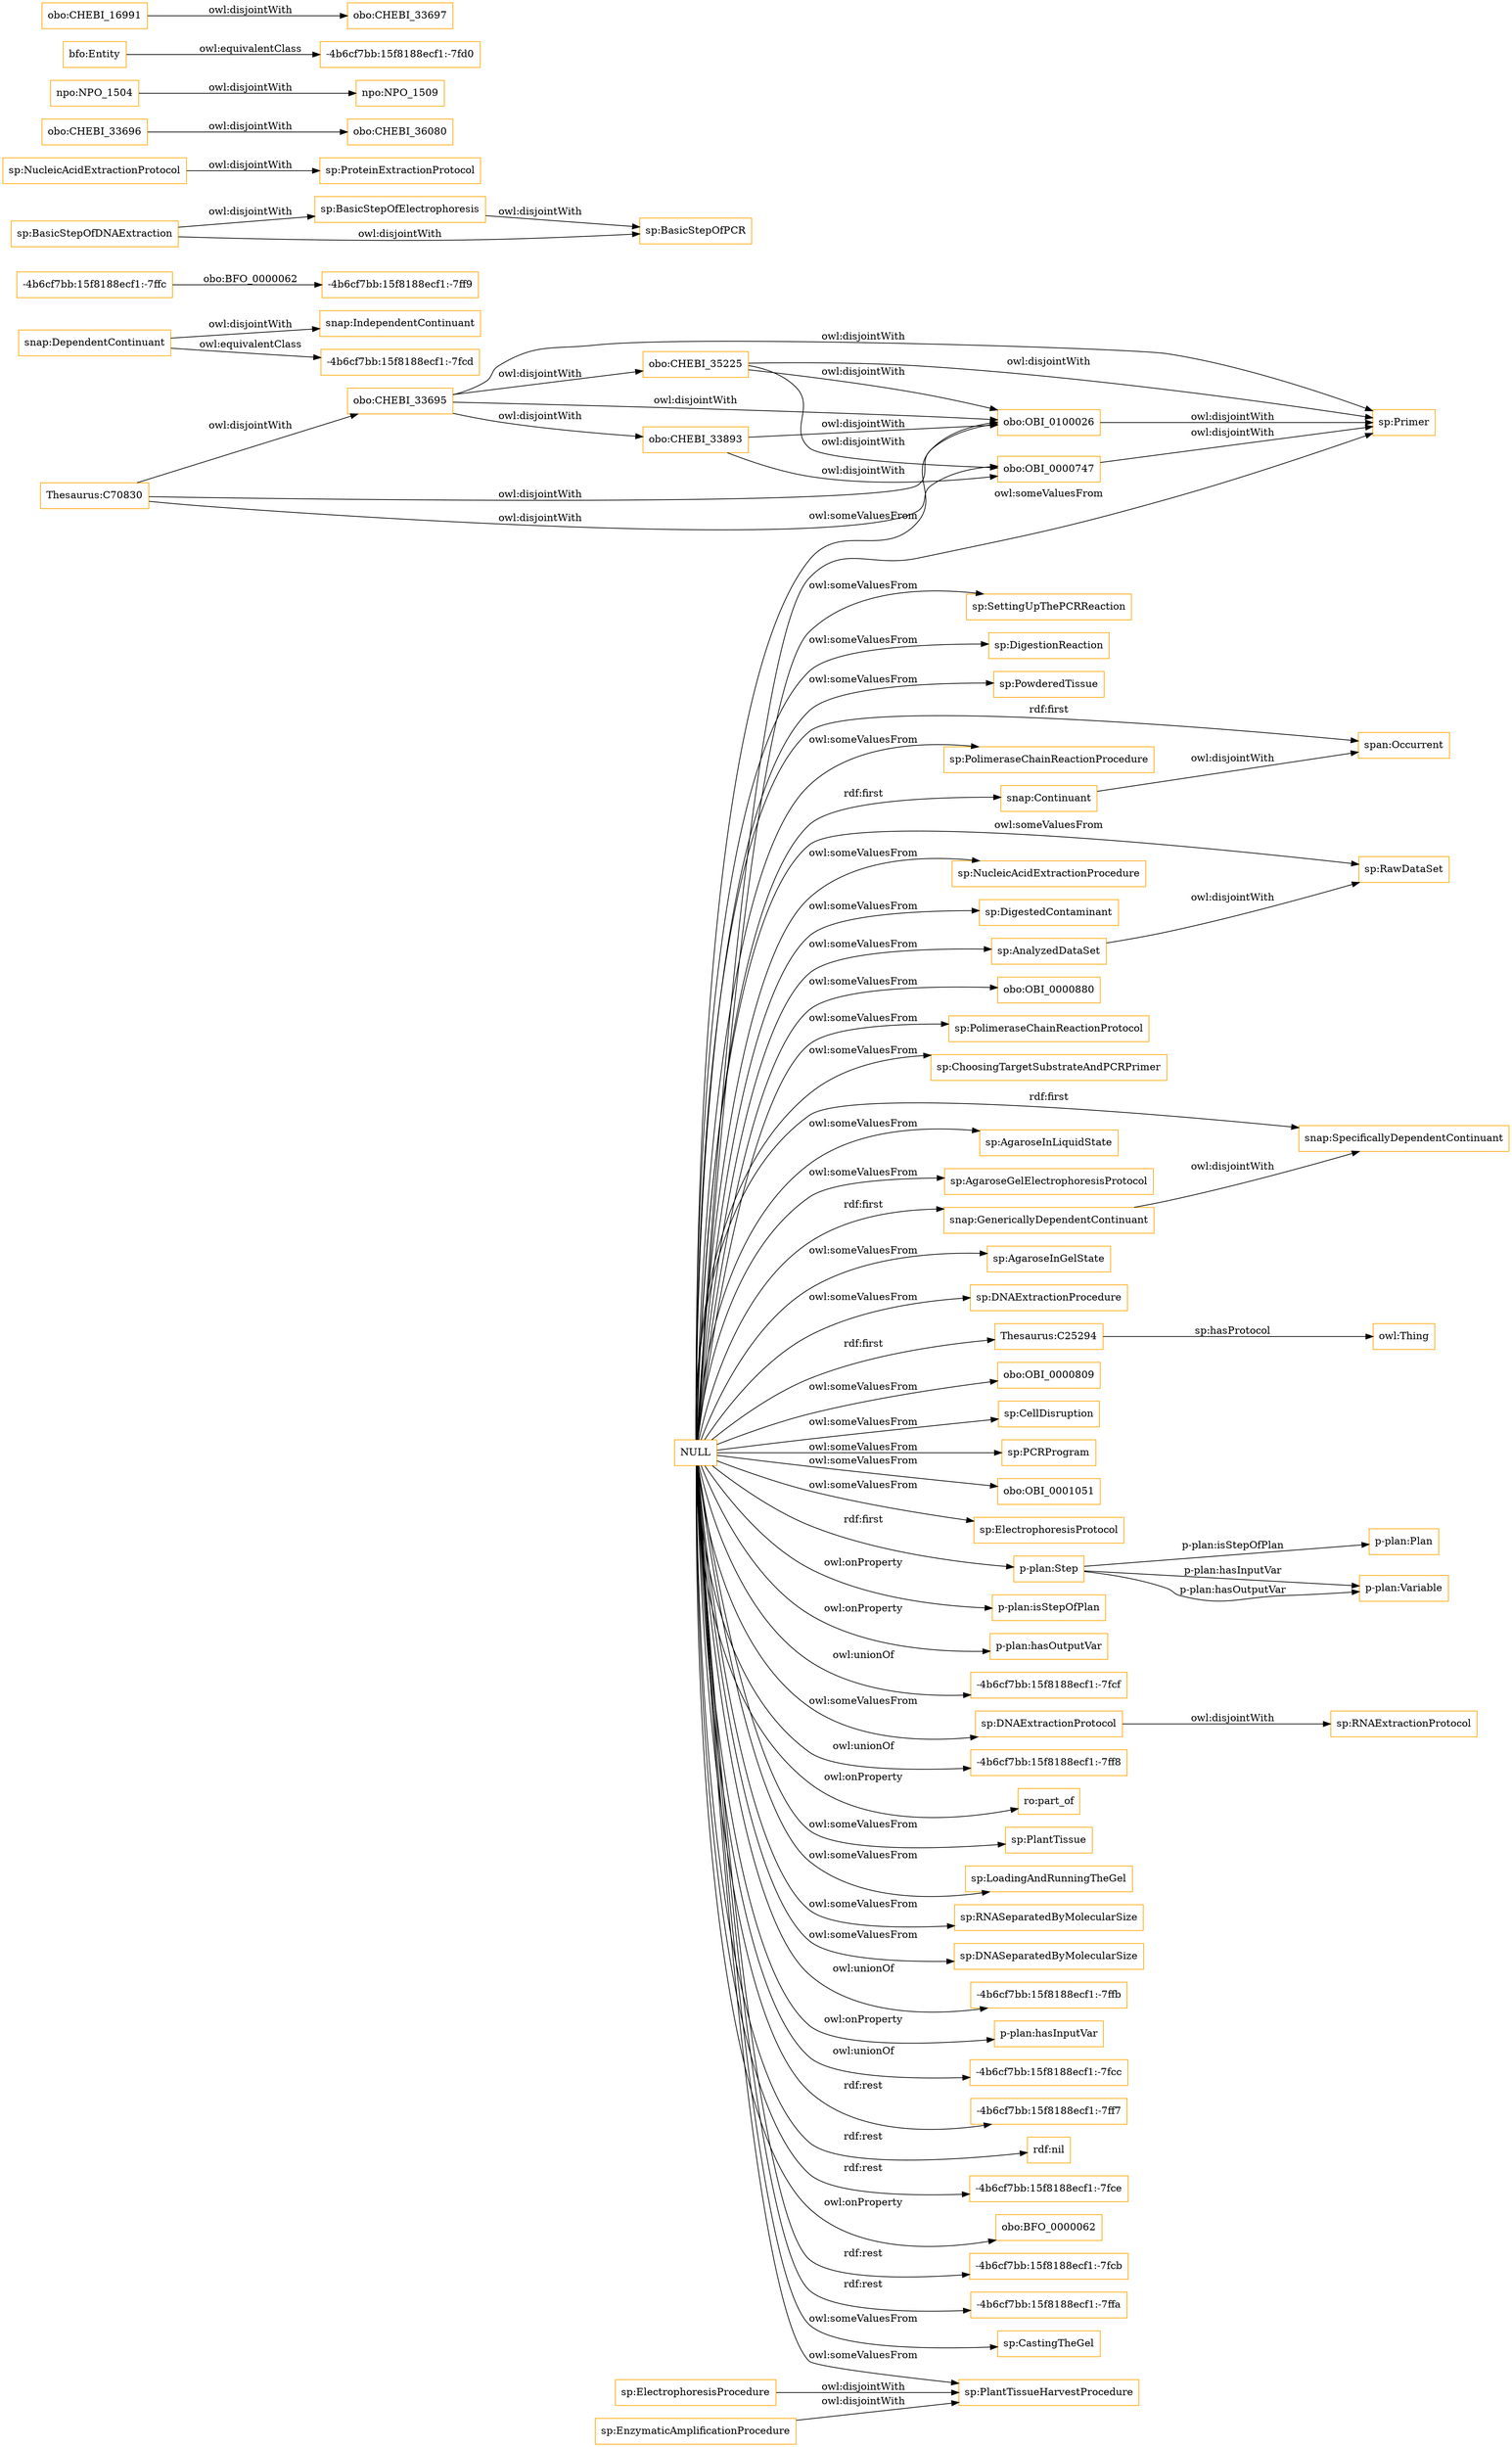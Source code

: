 digraph ar2dtool_diagram { 
rankdir=LR;
size="1501"
node [shape = rectangle, color="orange"]; "sp:PlantTissue" "snap:DependentContinuant" "Thesaurus:C70830" "sp:LoadingAndRunningTheGel" "sp:RNASeparatedByMolecularSize" "obo:CHEBI_35225" "sp:DNASeparatedByMolecularSize" "-4b6cf7bb:15f8188ecf1:-7ff9" "sp:Primer" "sp:BasicStepOfElectrophoresis" "sp:CastingTheGel" "sp:SettingUpThePCRReaction" "sp:DigestionReaction" "sp:PowderedTissue" "span:Occurrent" "sp:ProteinExtractionProtocol" "sp:PolimeraseChainReactionProcedure" "sp:ElectrophoresisProcedure" "sp:AnalyzedDataSet" "sp:NucleicAcidExtractionProcedure" "obo:CHEBI_36080" "sp:EnzymaticAmplificationProcedure" "snap:IndependentContinuant" "sp:DigestedContaminant" "obo:OBI_0000880" "sp:PolimeraseChainReactionProtocol" "sp:ChoosingTargetSubstrateAndPCRPrimer" "npo:NPO_1509" "bfo:Entity" "obo:CHEBI_33893" "sp:BasicStepOfPCR" "snap:SpecificallyDependentContinuant" "npo:NPO_1504" "sp:RawDataSet" "snap:GenericallyDependentContinuant" "obo:CHEBI_33697" "sp:AgaroseInLiquidState" "sp:RNAExtractionProtocol" "-4b6cf7bb:15f8188ecf1:-7ffc" "sp:AgaroseGelElectrophoresisProtocol" "Thesaurus:C25294" "sp:AgaroseInGelState" "-4b6cf7bb:15f8188ecf1:-7fcd" "sp:DNAExtractionProcedure" "obo:OBI_0000809" "p-plan:Variable" "p-plan:Step" "snap:Continuant" "-4b6cf7bb:15f8188ecf1:-7fd0" "obo:CHEBI_33695" "sp:CellDisruption" "sp:BasicStepOfDNAExtraction" "obo:CHEBI_16991" "sp:PCRProgram" "obo:OBI_0001051" "obo:OBI_0100026" "sp:PlantTissueHarvestProcedure" "sp:NucleicAcidExtractionProtocol" "p-plan:Plan" "obo:CHEBI_33696" "sp:ElectrophoresisProtocol" "obo:OBI_0000747" "sp:DNAExtractionProtocol" ; /*classes style*/
	"NULL" -> "sp:DigestionReaction" [ label = "owl:someValuesFrom" ];
	"NULL" -> "p-plan:isStepOfPlan" [ label = "owl:onProperty" ];
	"NULL" -> "sp:PowderedTissue" [ label = "owl:someValuesFrom" ];
	"NULL" -> "sp:CellDisruption" [ label = "owl:someValuesFrom" ];
	"NULL" -> "obo:OBI_0000809" [ label = "owl:someValuesFrom" ];
	"NULL" -> "sp:CastingTheGel" [ label = "owl:someValuesFrom" ];
	"NULL" -> "p-plan:hasOutputVar" [ label = "owl:onProperty" ];
	"NULL" -> "-4b6cf7bb:15f8188ecf1:-7fcf" [ label = "owl:unionOf" ];
	"NULL" -> "sp:Primer" [ label = "owl:someValuesFrom" ];
	"NULL" -> "sp:PCRProgram" [ label = "owl:someValuesFrom" ];
	"NULL" -> "sp:AnalyzedDataSet" [ label = "owl:someValuesFrom" ];
	"NULL" -> "-4b6cf7bb:15f8188ecf1:-7ff8" [ label = "owl:unionOf" ];
	"NULL" -> "ro:part_of" [ label = "owl:onProperty" ];
	"NULL" -> "sp:AgaroseGelElectrophoresisProtocol" [ label = "owl:someValuesFrom" ];
	"NULL" -> "sp:DNAExtractionProcedure" [ label = "owl:someValuesFrom" ];
	"NULL" -> "Thesaurus:C25294" [ label = "rdf:first" ];
	"NULL" -> "p-plan:Step" [ label = "rdf:first" ];
	"NULL" -> "span:Occurrent" [ label = "rdf:first" ];
	"NULL" -> "-4b6cf7bb:15f8188ecf1:-7ffb" [ label = "owl:unionOf" ];
	"NULL" -> "sp:LoadingAndRunningTheGel" [ label = "owl:someValuesFrom" ];
	"NULL" -> "p-plan:hasInputVar" [ label = "owl:onProperty" ];
	"NULL" -> "sp:ElectrophoresisProtocol" [ label = "owl:someValuesFrom" ];
	"NULL" -> "sp:NucleicAcidExtractionProcedure" [ label = "owl:someValuesFrom" ];
	"NULL" -> "sp:SettingUpThePCRReaction" [ label = "owl:someValuesFrom" ];
	"NULL" -> "sp:ChoosingTargetSubstrateAndPCRPrimer" [ label = "owl:someValuesFrom" ];
	"NULL" -> "-4b6cf7bb:15f8188ecf1:-7fcc" [ label = "owl:unionOf" ];
	"NULL" -> "sp:AgaroseInLiquidState" [ label = "owl:someValuesFrom" ];
	"NULL" -> "snap:SpecificallyDependentContinuant" [ label = "rdf:first" ];
	"NULL" -> "sp:PlantTissue" [ label = "owl:someValuesFrom" ];
	"NULL" -> "sp:RNASeparatedByMolecularSize" [ label = "owl:someValuesFrom" ];
	"NULL" -> "-4b6cf7bb:15f8188ecf1:-7ff7" [ label = "rdf:rest" ];
	"NULL" -> "snap:GenericallyDependentContinuant" [ label = "rdf:first" ];
	"NULL" -> "rdf:nil" [ label = "rdf:rest" ];
	"NULL" -> "-4b6cf7bb:15f8188ecf1:-7fce" [ label = "rdf:rest" ];
	"NULL" -> "obo:BFO_0000062" [ label = "owl:onProperty" ];
	"NULL" -> "sp:DNAExtractionProtocol" [ label = "owl:someValuesFrom" ];
	"NULL" -> "obo:OBI_0001051" [ label = "owl:someValuesFrom" ];
	"NULL" -> "-4b6cf7bb:15f8188ecf1:-7fcb" [ label = "rdf:rest" ];
	"NULL" -> "sp:RawDataSet" [ label = "owl:someValuesFrom" ];
	"NULL" -> "obo:OBI_0000880" [ label = "owl:someValuesFrom" ];
	"NULL" -> "sp:PlantTissueHarvestProcedure" [ label = "owl:someValuesFrom" ];
	"NULL" -> "sp:DNASeparatedByMolecularSize" [ label = "owl:someValuesFrom" ];
	"NULL" -> "-4b6cf7bb:15f8188ecf1:-7ffa" [ label = "rdf:rest" ];
	"NULL" -> "obo:OBI_0100026" [ label = "owl:someValuesFrom" ];
	"NULL" -> "sp:AgaroseInGelState" [ label = "owl:someValuesFrom" ];
	"NULL" -> "snap:Continuant" [ label = "rdf:first" ];
	"NULL" -> "sp:DigestedContaminant" [ label = "owl:someValuesFrom" ];
	"NULL" -> "sp:PolimeraseChainReactionProtocol" [ label = "owl:someValuesFrom" ];
	"NULL" -> "sp:PolimeraseChainReactionProcedure" [ label = "owl:someValuesFrom" ];
	"obo:CHEBI_33695" -> "sp:Primer" [ label = "owl:disjointWith" ];
	"obo:CHEBI_33695" -> "obo:OBI_0100026" [ label = "owl:disjointWith" ];
	"obo:CHEBI_33695" -> "obo:CHEBI_35225" [ label = "owl:disjointWith" ];
	"obo:CHEBI_33695" -> "obo:CHEBI_33893" [ label = "owl:disjointWith" ];
	"Thesaurus:C70830" -> "obo:OBI_0100026" [ label = "owl:disjointWith" ];
	"Thesaurus:C70830" -> "obo:OBI_0000747" [ label = "owl:disjointWith" ];
	"Thesaurus:C70830" -> "obo:CHEBI_33695" [ label = "owl:disjointWith" ];
	"sp:AnalyzedDataSet" -> "sp:RawDataSet" [ label = "owl:disjointWith" ];
	"obo:CHEBI_33893" -> "obo:OBI_0100026" [ label = "owl:disjointWith" ];
	"obo:CHEBI_33893" -> "obo:OBI_0000747" [ label = "owl:disjointWith" ];
	"sp:DNAExtractionProtocol" -> "sp:RNAExtractionProtocol" [ label = "owl:disjointWith" ];
	"sp:NucleicAcidExtractionProtocol" -> "sp:ProteinExtractionProtocol" [ label = "owl:disjointWith" ];
	"snap:DependentContinuant" -> "snap:IndependentContinuant" [ label = "owl:disjointWith" ];
	"snap:DependentContinuant" -> "-4b6cf7bb:15f8188ecf1:-7fcd" [ label = "owl:equivalentClass" ];
	"snap:GenericallyDependentContinuant" -> "snap:SpecificallyDependentContinuant" [ label = "owl:disjointWith" ];
	"sp:EnzymaticAmplificationProcedure" -> "sp:PlantTissueHarvestProcedure" [ label = "owl:disjointWith" ];
	"obo:CHEBI_35225" -> "sp:Primer" [ label = "owl:disjointWith" ];
	"obo:CHEBI_35225" -> "obo:OBI_0100026" [ label = "owl:disjointWith" ];
	"obo:CHEBI_35225" -> "obo:OBI_0000747" [ label = "owl:disjointWith" ];
	"bfo:Entity" -> "-4b6cf7bb:15f8188ecf1:-7fd0" [ label = "owl:equivalentClass" ];
	"obo:OBI_0100026" -> "sp:Primer" [ label = "owl:disjointWith" ];
	"sp:BasicStepOfDNAExtraction" -> "sp:BasicStepOfPCR" [ label = "owl:disjointWith" ];
	"sp:BasicStepOfDNAExtraction" -> "sp:BasicStepOfElectrophoresis" [ label = "owl:disjointWith" ];
	"obo:OBI_0000747" -> "sp:Primer" [ label = "owl:disjointWith" ];
	"npo:NPO_1504" -> "npo:NPO_1509" [ label = "owl:disjointWith" ];
	"snap:Continuant" -> "span:Occurrent" [ label = "owl:disjointWith" ];
	"sp:ElectrophoresisProcedure" -> "sp:PlantTissueHarvestProcedure" [ label = "owl:disjointWith" ];
	"obo:CHEBI_33696" -> "obo:CHEBI_36080" [ label = "owl:disjointWith" ];
	"obo:CHEBI_16991" -> "obo:CHEBI_33697" [ label = "owl:disjointWith" ];
	"sp:BasicStepOfElectrophoresis" -> "sp:BasicStepOfPCR" [ label = "owl:disjointWith" ];
	"p-plan:Step" -> "p-plan:Plan" [ label = "p-plan:isStepOfPlan" ];
	"p-plan:Step" -> "p-plan:Variable" [ label = "p-plan:hasOutputVar" ];
	"Thesaurus:C25294" -> "owl:Thing" [ label = "sp:hasProtocol" ];
	"p-plan:Step" -> "p-plan:Variable" [ label = "p-plan:hasInputVar" ];
	"-4b6cf7bb:15f8188ecf1:-7ffc" -> "-4b6cf7bb:15f8188ecf1:-7ff9" [ label = "obo:BFO_0000062" ];

}
